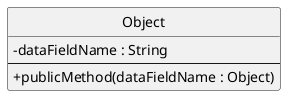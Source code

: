 @startuml
' ======= Style / Layout Tweaks =======

skinparam {
  Style StrictUML

  ' use characters instead of icons for showing visibility
  ClassAttributeIconSize 0

  ' vertical spacing (make room for labels)
  RankSep 100

  ' horizontal spacing (make room for labels)
  NodeSep 100
}

' Template
class "Object" as object {
    ' fields
    -dataFieldName : String
  --
    ' methods
    +publicMethod(dataFieldName : Object)
}

@enduml
